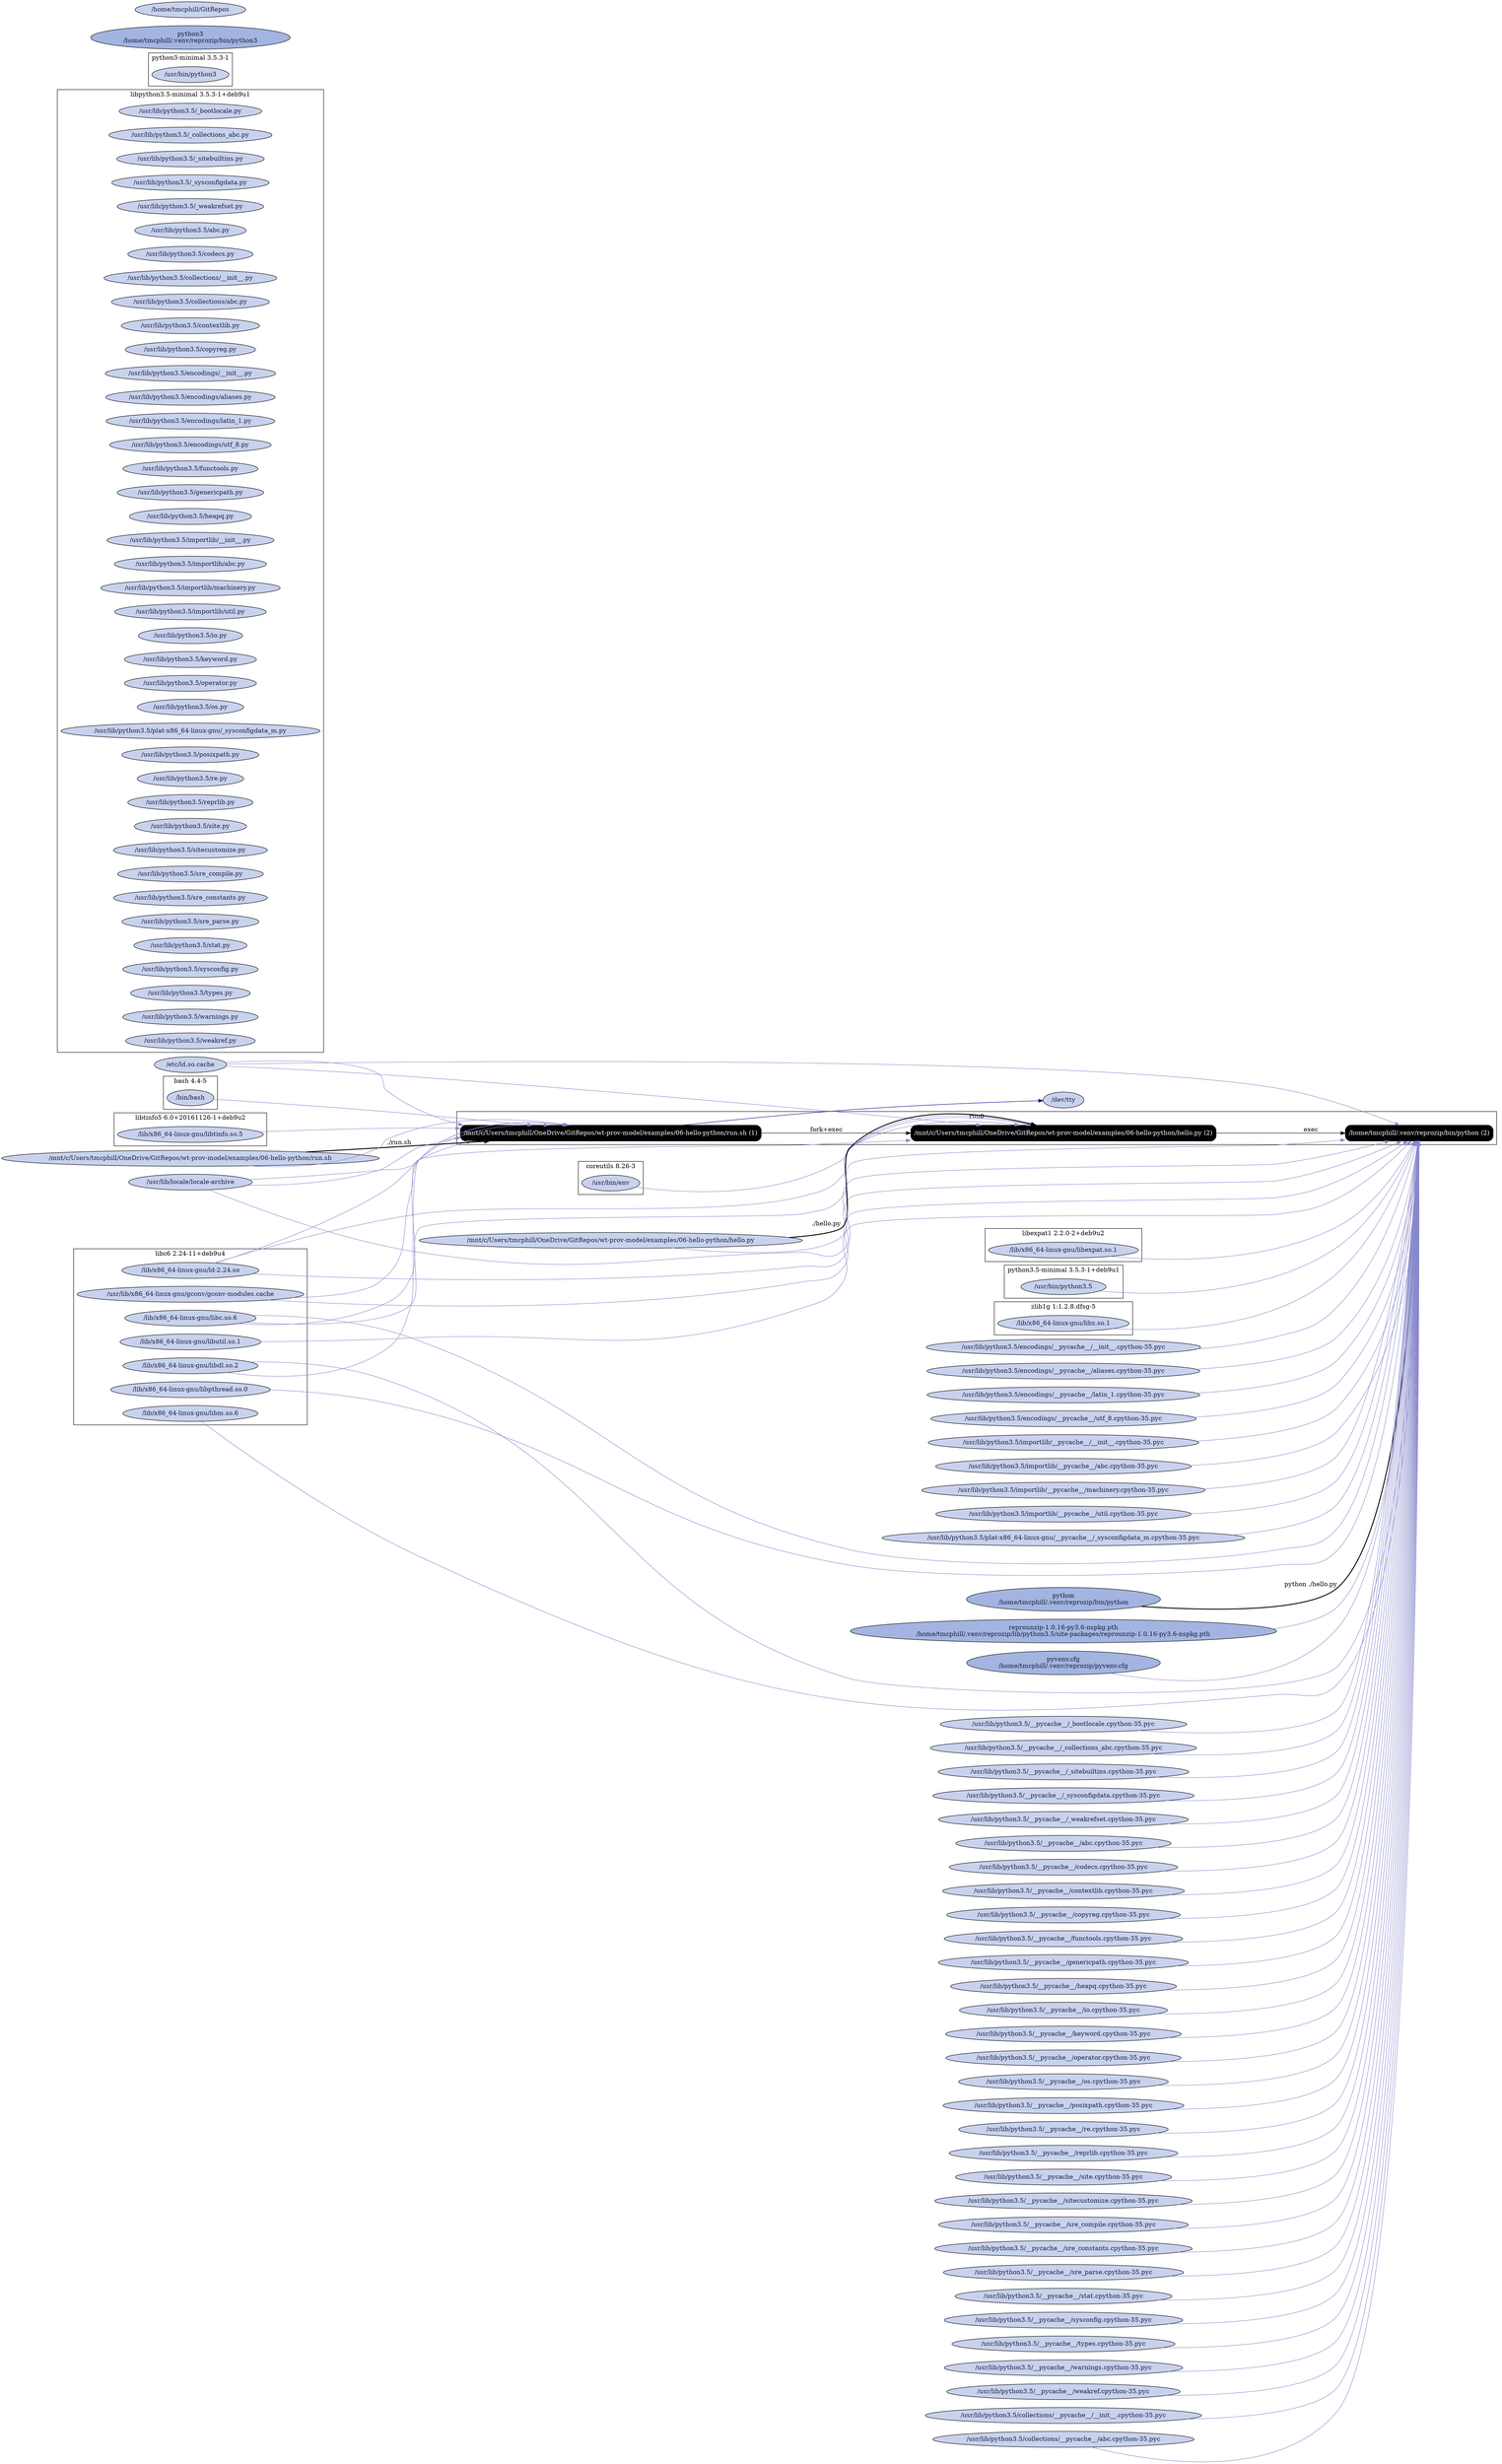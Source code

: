 digraph G {
    rankdir=LR;

    /* programs */
    node [shape=box fontcolor=white fillcolor=black style="filled,rounded"];
    subgraph cluster_run0 {
        label="run0";
        prog0 [label="/mnt/c/Users/tmcphill/OneDrive/GitRepos/wt-prov-model/examples/06-hello-python/run.sh (1)"];
        prog1 [label="/mnt/c/Users/tmcphill/OneDrive/GitRepos/wt-prov-model/examples/06-hello-python/hello.py (2)"];
        prog0 -> prog1 [label="fork+exec"];
        prog2 [label="/home/tmcphill/.venv/reprozip/bin/python (2)"];
        prog1 -> prog2 [label="exec"];
    }

    node [shape=ellipse fontcolor="#131C39" fillcolor="#C9D2ED"];

    /* system packages */
    subgraph cluster_pkg0 {
        label="bash 4.4-5";
        "/bin/bash";
    }
    subgraph cluster_pkg1 {
        label="coreutils 8.26-3";
        "/usr/bin/env";
    }
    subgraph cluster_pkg2 {
        label="libc6 2.24-11+deb9u4";
        "/lib/x86_64-linux-gnu/ld-2.24.so";
        "/lib/x86_64-linux-gnu/libc.so.6";
        "/lib/x86_64-linux-gnu/libdl.so.2";
        "/lib/x86_64-linux-gnu/libm.so.6";
        "/lib/x86_64-linux-gnu/libpthread.so.0";
        "/lib/x86_64-linux-gnu/libutil.so.1";
        "/usr/lib/x86_64-linux-gnu/gconv/gconv-modules.cache";
    }
    subgraph cluster_pkg3 {
        label="libexpat1 2.2.0-2+deb9u2";
        "/lib/x86_64-linux-gnu/libexpat.so.1";
    }
    subgraph cluster_pkg4 {
        label="libpython3.5-minimal 3.5.3-1+deb9u1";
        "/usr/lib/python3.5/_bootlocale.py";
        "/usr/lib/python3.5/_collections_abc.py";
        "/usr/lib/python3.5/_sitebuiltins.py";
        "/usr/lib/python3.5/_sysconfigdata.py";
        "/usr/lib/python3.5/_weakrefset.py";
        "/usr/lib/python3.5/abc.py";
        "/usr/lib/python3.5/codecs.py";
        "/usr/lib/python3.5/collections/__init__.py";
        "/usr/lib/python3.5/collections/abc.py";
        "/usr/lib/python3.5/contextlib.py";
        "/usr/lib/python3.5/copyreg.py";
        "/usr/lib/python3.5/encodings/__init__.py";
        "/usr/lib/python3.5/encodings/aliases.py";
        "/usr/lib/python3.5/encodings/latin_1.py";
        "/usr/lib/python3.5/encodings/utf_8.py";
        "/usr/lib/python3.5/functools.py";
        "/usr/lib/python3.5/genericpath.py";
        "/usr/lib/python3.5/heapq.py";
        "/usr/lib/python3.5/importlib/__init__.py";
        "/usr/lib/python3.5/importlib/abc.py";
        "/usr/lib/python3.5/importlib/machinery.py";
        "/usr/lib/python3.5/importlib/util.py";
        "/usr/lib/python3.5/io.py";
        "/usr/lib/python3.5/keyword.py";
        "/usr/lib/python3.5/operator.py";
        "/usr/lib/python3.5/os.py";
        "/usr/lib/python3.5/plat-x86_64-linux-gnu/_sysconfigdata_m.py";
        "/usr/lib/python3.5/posixpath.py";
        "/usr/lib/python3.5/re.py";
        "/usr/lib/python3.5/reprlib.py";
        "/usr/lib/python3.5/site.py";
        "/usr/lib/python3.5/sitecustomize.py";
        "/usr/lib/python3.5/sre_compile.py";
        "/usr/lib/python3.5/sre_constants.py";
        "/usr/lib/python3.5/sre_parse.py";
        "/usr/lib/python3.5/stat.py";
        "/usr/lib/python3.5/sysconfig.py";
        "/usr/lib/python3.5/types.py";
        "/usr/lib/python3.5/warnings.py";
        "/usr/lib/python3.5/weakref.py";
    }
    subgraph cluster_pkg5 {
        label="libtinfo5 6.0+20161126-1+deb9u2";
        "/lib/x86_64-linux-gnu/libtinfo.so.5";
    }
    subgraph cluster_pkg6 {
        label="python3-minimal 3.5.3-1";
        "/usr/bin/python3";
    }
    subgraph cluster_pkg7 {
        label="python3.5-minimal 3.5.3-1+deb9u1";
        "/usr/bin/python3.5";
    }
    subgraph cluster_pkg8 {
        label="zlib1g 1:1.2.8.dfsg-5";
        "/lib/x86_64-linux-gnu/libz.so.1";
    }

    /* other files */
    "/dev/tty";
    "/etc/ld.so.cache";
    "/home/tmcphill/.venv/reprozip/bin/python" [fillcolor="#A3B4E0", label="python\n/home/tmcphill/.venv/reprozip/bin/python"];
    "/home/tmcphill/.venv/reprozip/bin/python3" [fillcolor="#A3B4E0", label="python3\n/home/tmcphill/.venv/reprozip/bin/python3"];
    "/home/tmcphill/.venv/reprozip/lib/python3.5/site-packages/reprounzip-1.0.16-py3.6-nspkg.pth" [fillcolor="#A3B4E0", label="reprounzip-1.0.16-py3.6-nspkg.pth\n/home/tmcphill/.venv/reprozip/lib/python3.5/site-packages/reprounzip-1.0.16-py3.6-nspkg.pth"];
    "/home/tmcphill/.venv/reprozip/pyvenv.cfg" [fillcolor="#A3B4E0", label="pyvenv.cfg\n/home/tmcphill/.venv/reprozip/pyvenv.cfg"];
    "/home/tmcphill/GitRepos";
    "/mnt/c/Users/tmcphill/OneDrive/GitRepos/wt-prov-model/examples/06-hello-python/hello.py";
    "/mnt/c/Users/tmcphill/OneDrive/GitRepos/wt-prov-model/examples/06-hello-python/run.sh";
    "/usr/lib/locale/locale-archive";
    "/usr/lib/python3.5/__pycache__/_bootlocale.cpython-35.pyc";
    "/usr/lib/python3.5/__pycache__/_collections_abc.cpython-35.pyc";
    "/usr/lib/python3.5/__pycache__/_sitebuiltins.cpython-35.pyc";
    "/usr/lib/python3.5/__pycache__/_sysconfigdata.cpython-35.pyc";
    "/usr/lib/python3.5/__pycache__/_weakrefset.cpython-35.pyc";
    "/usr/lib/python3.5/__pycache__/abc.cpython-35.pyc";
    "/usr/lib/python3.5/__pycache__/codecs.cpython-35.pyc";
    "/usr/lib/python3.5/__pycache__/contextlib.cpython-35.pyc";
    "/usr/lib/python3.5/__pycache__/copyreg.cpython-35.pyc";
    "/usr/lib/python3.5/__pycache__/functools.cpython-35.pyc";
    "/usr/lib/python3.5/__pycache__/genericpath.cpython-35.pyc";
    "/usr/lib/python3.5/__pycache__/heapq.cpython-35.pyc";
    "/usr/lib/python3.5/__pycache__/io.cpython-35.pyc";
    "/usr/lib/python3.5/__pycache__/keyword.cpython-35.pyc";
    "/usr/lib/python3.5/__pycache__/operator.cpython-35.pyc";
    "/usr/lib/python3.5/__pycache__/os.cpython-35.pyc";
    "/usr/lib/python3.5/__pycache__/posixpath.cpython-35.pyc";
    "/usr/lib/python3.5/__pycache__/re.cpython-35.pyc";
    "/usr/lib/python3.5/__pycache__/reprlib.cpython-35.pyc";
    "/usr/lib/python3.5/__pycache__/site.cpython-35.pyc";
    "/usr/lib/python3.5/__pycache__/sitecustomize.cpython-35.pyc";
    "/usr/lib/python3.5/__pycache__/sre_compile.cpython-35.pyc";
    "/usr/lib/python3.5/__pycache__/sre_constants.cpython-35.pyc";
    "/usr/lib/python3.5/__pycache__/sre_parse.cpython-35.pyc";
    "/usr/lib/python3.5/__pycache__/stat.cpython-35.pyc";
    "/usr/lib/python3.5/__pycache__/sysconfig.cpython-35.pyc";
    "/usr/lib/python3.5/__pycache__/types.cpython-35.pyc";
    "/usr/lib/python3.5/__pycache__/warnings.cpython-35.pyc";
    "/usr/lib/python3.5/__pycache__/weakref.cpython-35.pyc";
    "/usr/lib/python3.5/collections/__pycache__/__init__.cpython-35.pyc";
    "/usr/lib/python3.5/collections/__pycache__/abc.cpython-35.pyc";
    "/usr/lib/python3.5/encodings/__pycache__/__init__.cpython-35.pyc";
    "/usr/lib/python3.5/encodings/__pycache__/aliases.cpython-35.pyc";
    "/usr/lib/python3.5/encodings/__pycache__/latin_1.cpython-35.pyc";
    "/usr/lib/python3.5/encodings/__pycache__/utf_8.cpython-35.pyc";
    "/usr/lib/python3.5/importlib/__pycache__/__init__.cpython-35.pyc";
    "/usr/lib/python3.5/importlib/__pycache__/abc.cpython-35.pyc";
    "/usr/lib/python3.5/importlib/__pycache__/machinery.cpython-35.pyc";
    "/usr/lib/python3.5/importlib/__pycache__/util.cpython-35.pyc";
    "/usr/lib/python3.5/plat-x86_64-linux-gnu/__pycache__/_sysconfigdata_m.cpython-35.pyc";

    "/mnt/c/Users/tmcphill/OneDrive/GitRepos/wt-prov-model/examples/06-hello-python/run.sh" -> prog0 [style=bold, label="./run.sh"];
    "/bin/bash" -> prog0 [color="#8888CC"];
    "/lib/x86_64-linux-gnu/ld-2.24.so" -> prog0 [color="#8888CC"];
    "/etc/ld.so.cache" -> prog0 [color="#8888CC"];
    "/lib/x86_64-linux-gnu/libtinfo.so.5" -> prog0 [color="#8888CC"];
    "/lib/x86_64-linux-gnu/libdl.so.2" -> prog0 [color="#8888CC"];
    "/lib/x86_64-linux-gnu/libc.so.6" -> prog0 [color="#8888CC"];
    prog0 -> "/dev/tty" [color="#000088"];
    "/usr/lib/locale/locale-archive" -> prog0 [color="#8888CC"];
    "/usr/lib/x86_64-linux-gnu/gconv/gconv-modules.cache" -> prog0 [color="#8888CC"];
    "/mnt/c/Users/tmcphill/OneDrive/GitRepos/wt-prov-model/examples/06-hello-python/run.sh" -> prog0 [color="#8888CC"];
    "/mnt/c/Users/tmcphill/OneDrive/GitRepos/wt-prov-model/examples/06-hello-python/hello.py" -> prog1 [style=bold, label="./hello.py"];
    "/usr/bin/env" -> prog1 [color="#8888CC"];
    "/lib/x86_64-linux-gnu/ld-2.24.so" -> prog1 [color="#8888CC"];
    "/etc/ld.so.cache" -> prog1 [color="#8888CC"];
    "/lib/x86_64-linux-gnu/libc.so.6" -> prog1 [color="#8888CC"];
    "/usr/lib/locale/locale-archive" -> prog1 [color="#8888CC"];
    "/home/tmcphill/.venv/reprozip/bin/python" -> prog2 [style=bold, label="python ./hello.py"];
    "/usr/bin/python3.5" -> prog2 [color="#8888CC"];
    "/lib/x86_64-linux-gnu/ld-2.24.so" -> prog2 [color="#8888CC"];
    "/etc/ld.so.cache" -> prog2 [color="#8888CC"];
    "/lib/x86_64-linux-gnu/libpthread.so.0" -> prog2 [color="#8888CC"];
    "/lib/x86_64-linux-gnu/libdl.so.2" -> prog2 [color="#8888CC"];
    "/lib/x86_64-linux-gnu/libutil.so.1" -> prog2 [color="#8888CC"];
    "/lib/x86_64-linux-gnu/libexpat.so.1" -> prog2 [color="#8888CC"];
    "/lib/x86_64-linux-gnu/libz.so.1" -> prog2 [color="#8888CC"];
    "/lib/x86_64-linux-gnu/libm.so.6" -> prog2 [color="#8888CC"];
    "/lib/x86_64-linux-gnu/libc.so.6" -> prog2 [color="#8888CC"];
    "/usr/lib/locale/locale-archive" -> prog2 [color="#8888CC"];
    "/usr/lib/x86_64-linux-gnu/gconv/gconv-modules.cache" -> prog2 [color="#8888CC"];
    "/usr/lib/python3.5/encodings/__pycache__/__init__.cpython-35.pyc" -> prog2 [color="#8888CC"];
    "/usr/lib/python3.5/__pycache__/codecs.cpython-35.pyc" -> prog2 [color="#8888CC"];
    "/usr/lib/python3.5/encodings/__pycache__/aliases.cpython-35.pyc" -> prog2 [color="#8888CC"];
    "/usr/lib/python3.5/encodings/__pycache__/utf_8.cpython-35.pyc" -> prog2 [color="#8888CC"];
    "/usr/lib/python3.5/encodings/__pycache__/latin_1.cpython-35.pyc" -> prog2 [color="#8888CC"];
    "/usr/lib/python3.5/__pycache__/io.cpython-35.pyc" -> prog2 [color="#8888CC"];
    "/usr/lib/python3.5/__pycache__/abc.cpython-35.pyc" -> prog2 [color="#8888CC"];
    "/usr/lib/python3.5/__pycache__/_weakrefset.cpython-35.pyc" -> prog2 [color="#8888CC"];
    "/usr/lib/python3.5/__pycache__/site.cpython-35.pyc" -> prog2 [color="#8888CC"];
    "/usr/lib/python3.5/__pycache__/os.cpython-35.pyc" -> prog2 [color="#8888CC"];
    "/usr/lib/python3.5/__pycache__/stat.cpython-35.pyc" -> prog2 [color="#8888CC"];
    "/usr/lib/python3.5/__pycache__/posixpath.cpython-35.pyc" -> prog2 [color="#8888CC"];
    "/usr/lib/python3.5/__pycache__/genericpath.cpython-35.pyc" -> prog2 [color="#8888CC"];
    "/usr/lib/python3.5/__pycache__/_collections_abc.cpython-35.pyc" -> prog2 [color="#8888CC"];
    "/usr/lib/python3.5/__pycache__/_sitebuiltins.cpython-35.pyc" -> prog2 [color="#8888CC"];
    "/usr/lib/python3.5/__pycache__/re.cpython-35.pyc" -> prog2 [color="#8888CC"];
    "/usr/lib/python3.5/__pycache__/sre_compile.cpython-35.pyc" -> prog2 [color="#8888CC"];
    "/usr/lib/python3.5/__pycache__/sre_parse.cpython-35.pyc" -> prog2 [color="#8888CC"];
    "/usr/lib/python3.5/__pycache__/sre_constants.cpython-35.pyc" -> prog2 [color="#8888CC"];
    "/usr/lib/python3.5/__pycache__/copyreg.cpython-35.pyc" -> prog2 [color="#8888CC"];
    "/home/tmcphill/.venv/reprozip/pyvenv.cfg" -> prog2 [color="#8888CC"];
    "/home/tmcphill/.venv/reprozip/lib/python3.5/site-packages/reprounzip-1.0.16-py3.6-nspkg.pth" -> prog2 [color="#8888CC"];
    "/usr/lib/python3.5/__pycache__/_bootlocale.cpython-35.pyc" -> prog2 [color="#8888CC"];
    "/usr/lib/python3.5/__pycache__/types.cpython-35.pyc" -> prog2 [color="#8888CC"];
    "/usr/lib/python3.5/__pycache__/functools.cpython-35.pyc" -> prog2 [color="#8888CC"];
    "/usr/lib/python3.5/collections/__pycache__/__init__.cpython-35.pyc" -> prog2 [color="#8888CC"];
    "/usr/lib/python3.5/__pycache__/operator.cpython-35.pyc" -> prog2 [color="#8888CC"];
    "/usr/lib/python3.5/__pycache__/keyword.cpython-35.pyc" -> prog2 [color="#8888CC"];
    "/usr/lib/python3.5/__pycache__/heapq.cpython-35.pyc" -> prog2 [color="#8888CC"];
    "/usr/lib/python3.5/__pycache__/reprlib.cpython-35.pyc" -> prog2 [color="#8888CC"];
    "/usr/lib/python3.5/__pycache__/weakref.cpython-35.pyc" -> prog2 [color="#8888CC"];
    "/usr/lib/python3.5/collections/__pycache__/abc.cpython-35.pyc" -> prog2 [color="#8888CC"];
    "/usr/lib/python3.5/importlib/__pycache__/__init__.cpython-35.pyc" -> prog2 [color="#8888CC"];
    "/usr/lib/python3.5/__pycache__/warnings.cpython-35.pyc" -> prog2 [color="#8888CC"];
    "/usr/lib/python3.5/importlib/__pycache__/util.cpython-35.pyc" -> prog2 [color="#8888CC"];
    "/usr/lib/python3.5/importlib/__pycache__/abc.cpython-35.pyc" -> prog2 [color="#8888CC"];
    "/usr/lib/python3.5/importlib/__pycache__/machinery.cpython-35.pyc" -> prog2 [color="#8888CC"];
    "/usr/lib/python3.5/__pycache__/contextlib.cpython-35.pyc" -> prog2 [color="#8888CC"];
    "/usr/lib/python3.5/__pycache__/sysconfig.cpython-35.pyc" -> prog2 [color="#8888CC"];
    "/usr/lib/python3.5/__pycache__/_sysconfigdata.cpython-35.pyc" -> prog2 [color="#8888CC"];
    "/usr/lib/python3.5/plat-x86_64-linux-gnu/__pycache__/_sysconfigdata_m.cpython-35.pyc" -> prog2 [color="#8888CC"];
    "/usr/lib/python3.5/__pycache__/sitecustomize.cpython-35.pyc" -> prog2 [color="#8888CC"];
    "/mnt/c/Users/tmcphill/OneDrive/GitRepos/wt-prov-model/examples/06-hello-python/hello.py" -> prog2 [color="#8888CC"];
}
